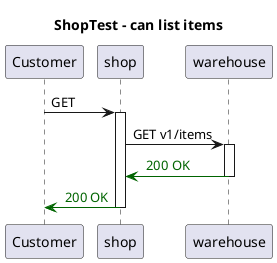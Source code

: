 @startuml
title ShopTest - can list items
participant "Customer"
participant "shop"
participant "warehouse"
"Customer" -> "shop": GET
activate "shop"
"shop" -> "warehouse": GET v1/items
activate "warehouse"

"warehouse" -[#DarkGreen]> "shop": <color:DarkGreen> 200 OK
deactivate "warehouse"
"shop" -[#DarkGreen]> "Customer": <color:DarkGreen> 200 OK
deactivate "shop"
@enduml
